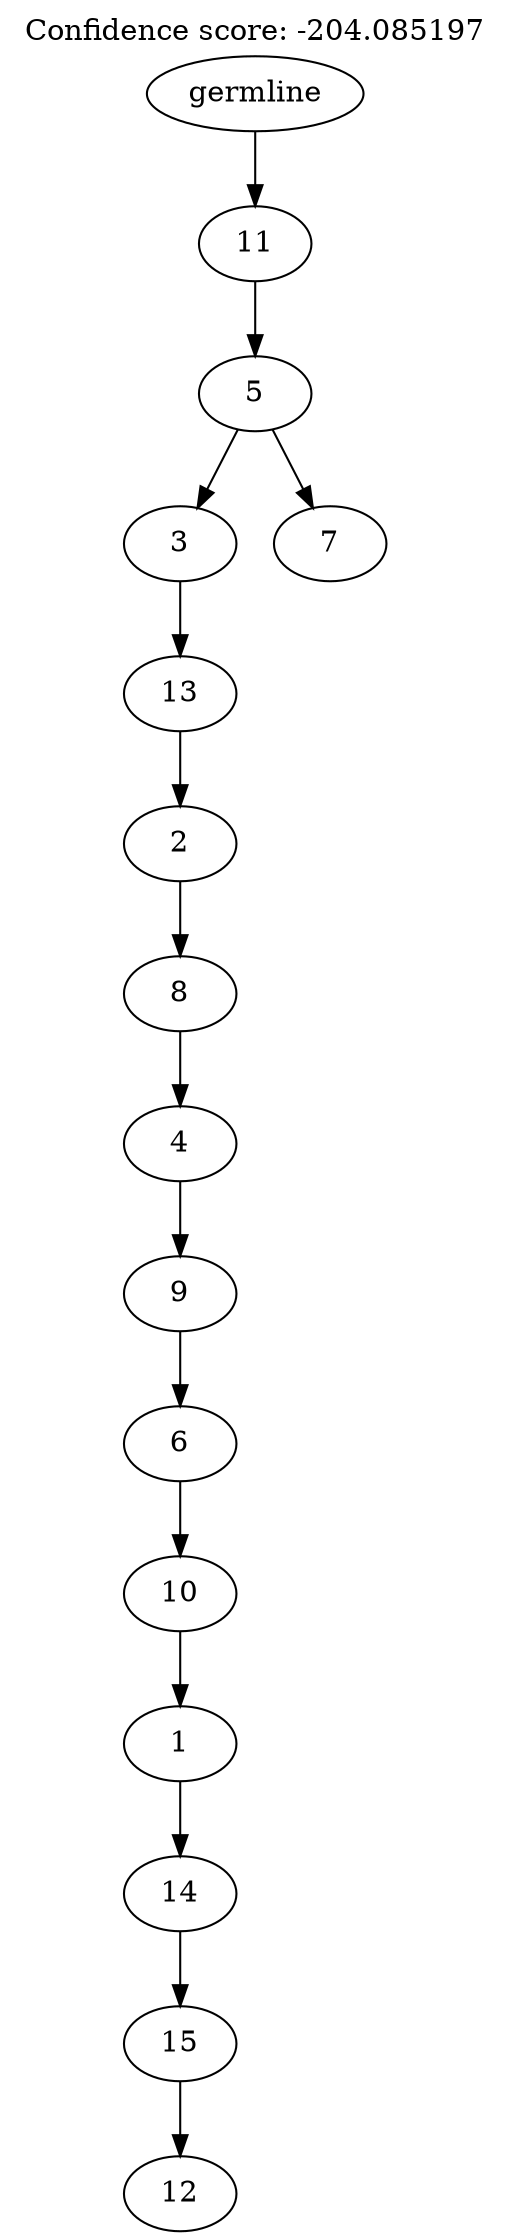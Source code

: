 digraph g {
	"13" -> "14";
	"14" [label="12"];
	"12" -> "13";
	"13" [label="15"];
	"11" -> "12";
	"12" [label="14"];
	"10" -> "11";
	"11" [label="1"];
	"9" -> "10";
	"10" [label="10"];
	"8" -> "9";
	"9" [label="6"];
	"7" -> "8";
	"8" [label="9"];
	"6" -> "7";
	"7" [label="4"];
	"5" -> "6";
	"6" [label="8"];
	"4" -> "5";
	"5" [label="2"];
	"3" -> "4";
	"4" [label="13"];
	"2" -> "3";
	"3" [label="3"];
	"2" -> "15";
	"15" [label="7"];
	"1" -> "2";
	"2" [label="5"];
	"0" -> "1";
	"1" [label="11"];
	"0" [label="germline"];
	labelloc="t";
	label="Confidence score: -204.085197";
}
